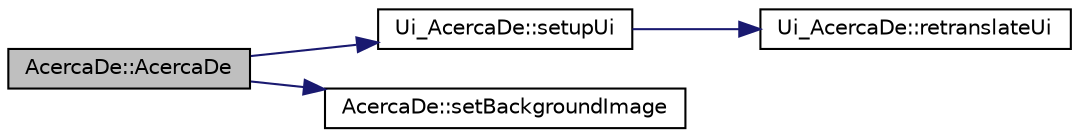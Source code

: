 digraph "AcercaDe::AcercaDe"
{
  edge [fontname="Helvetica",fontsize="10",labelfontname="Helvetica",labelfontsize="10"];
  node [fontname="Helvetica",fontsize="10",shape=record];
  rankdir="LR";
  Node1 [label="AcercaDe::AcercaDe",height=0.2,width=0.4,color="black", fillcolor="grey75", style="filled" fontcolor="black"];
  Node1 -> Node2 [color="midnightblue",fontsize="10",style="solid",fontname="Helvetica"];
  Node2 [label="Ui_AcercaDe::setupUi",height=0.2,width=0.4,color="black", fillcolor="white", style="filled",URL="$class_ui___acerca_de.html#aed9b075663393bbf96fa94c938e3168f"];
  Node2 -> Node3 [color="midnightblue",fontsize="10",style="solid",fontname="Helvetica"];
  Node3 [label="Ui_AcercaDe::retranslateUi",height=0.2,width=0.4,color="black", fillcolor="white", style="filled",URL="$class_ui___acerca_de.html#a8a0fe011d843c964f5755ba72928f2ec"];
  Node1 -> Node4 [color="midnightblue",fontsize="10",style="solid",fontname="Helvetica"];
  Node4 [label="AcercaDe::setBackgroundImage",height=0.2,width=0.4,color="black", fillcolor="white", style="filled",URL="$class_acerca_de.html#ad4c4cf91fcd24448fd024865cecf9d09",tooltip="Establece una imagen de fondo. Coloca como background una imagen previamente cargada en la ventana &#39;A..."];
}
